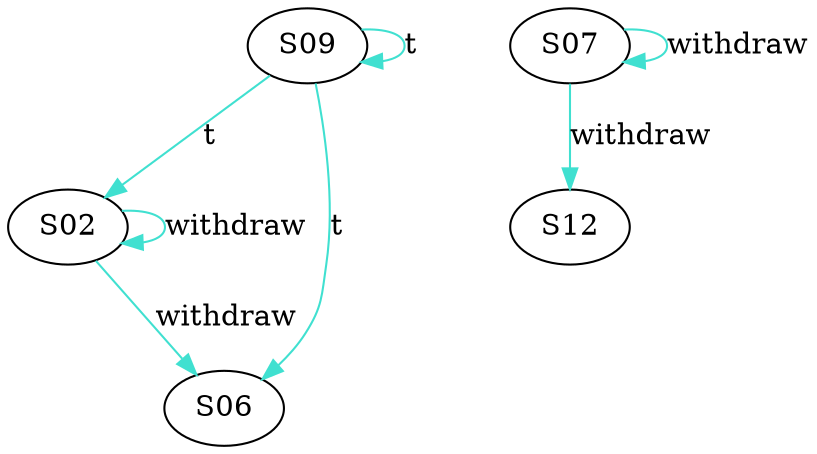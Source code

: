 digraph {

S02->S02 [label="withdraw", style="", color="turquoise"]
S02->S06 [label="withdraw", style="", color="turquoise"]
S09->S02 [label="t", style="", color="turquoise"]
S09->S06 [label="t", style="", color="turquoise"]
S09->S09 [label="t", style="", color="turquoise"]
S07->S07 [label="withdraw", style="", color="turquoise"]
S07->S12 [label="withdraw", style="", color="turquoise"]
}